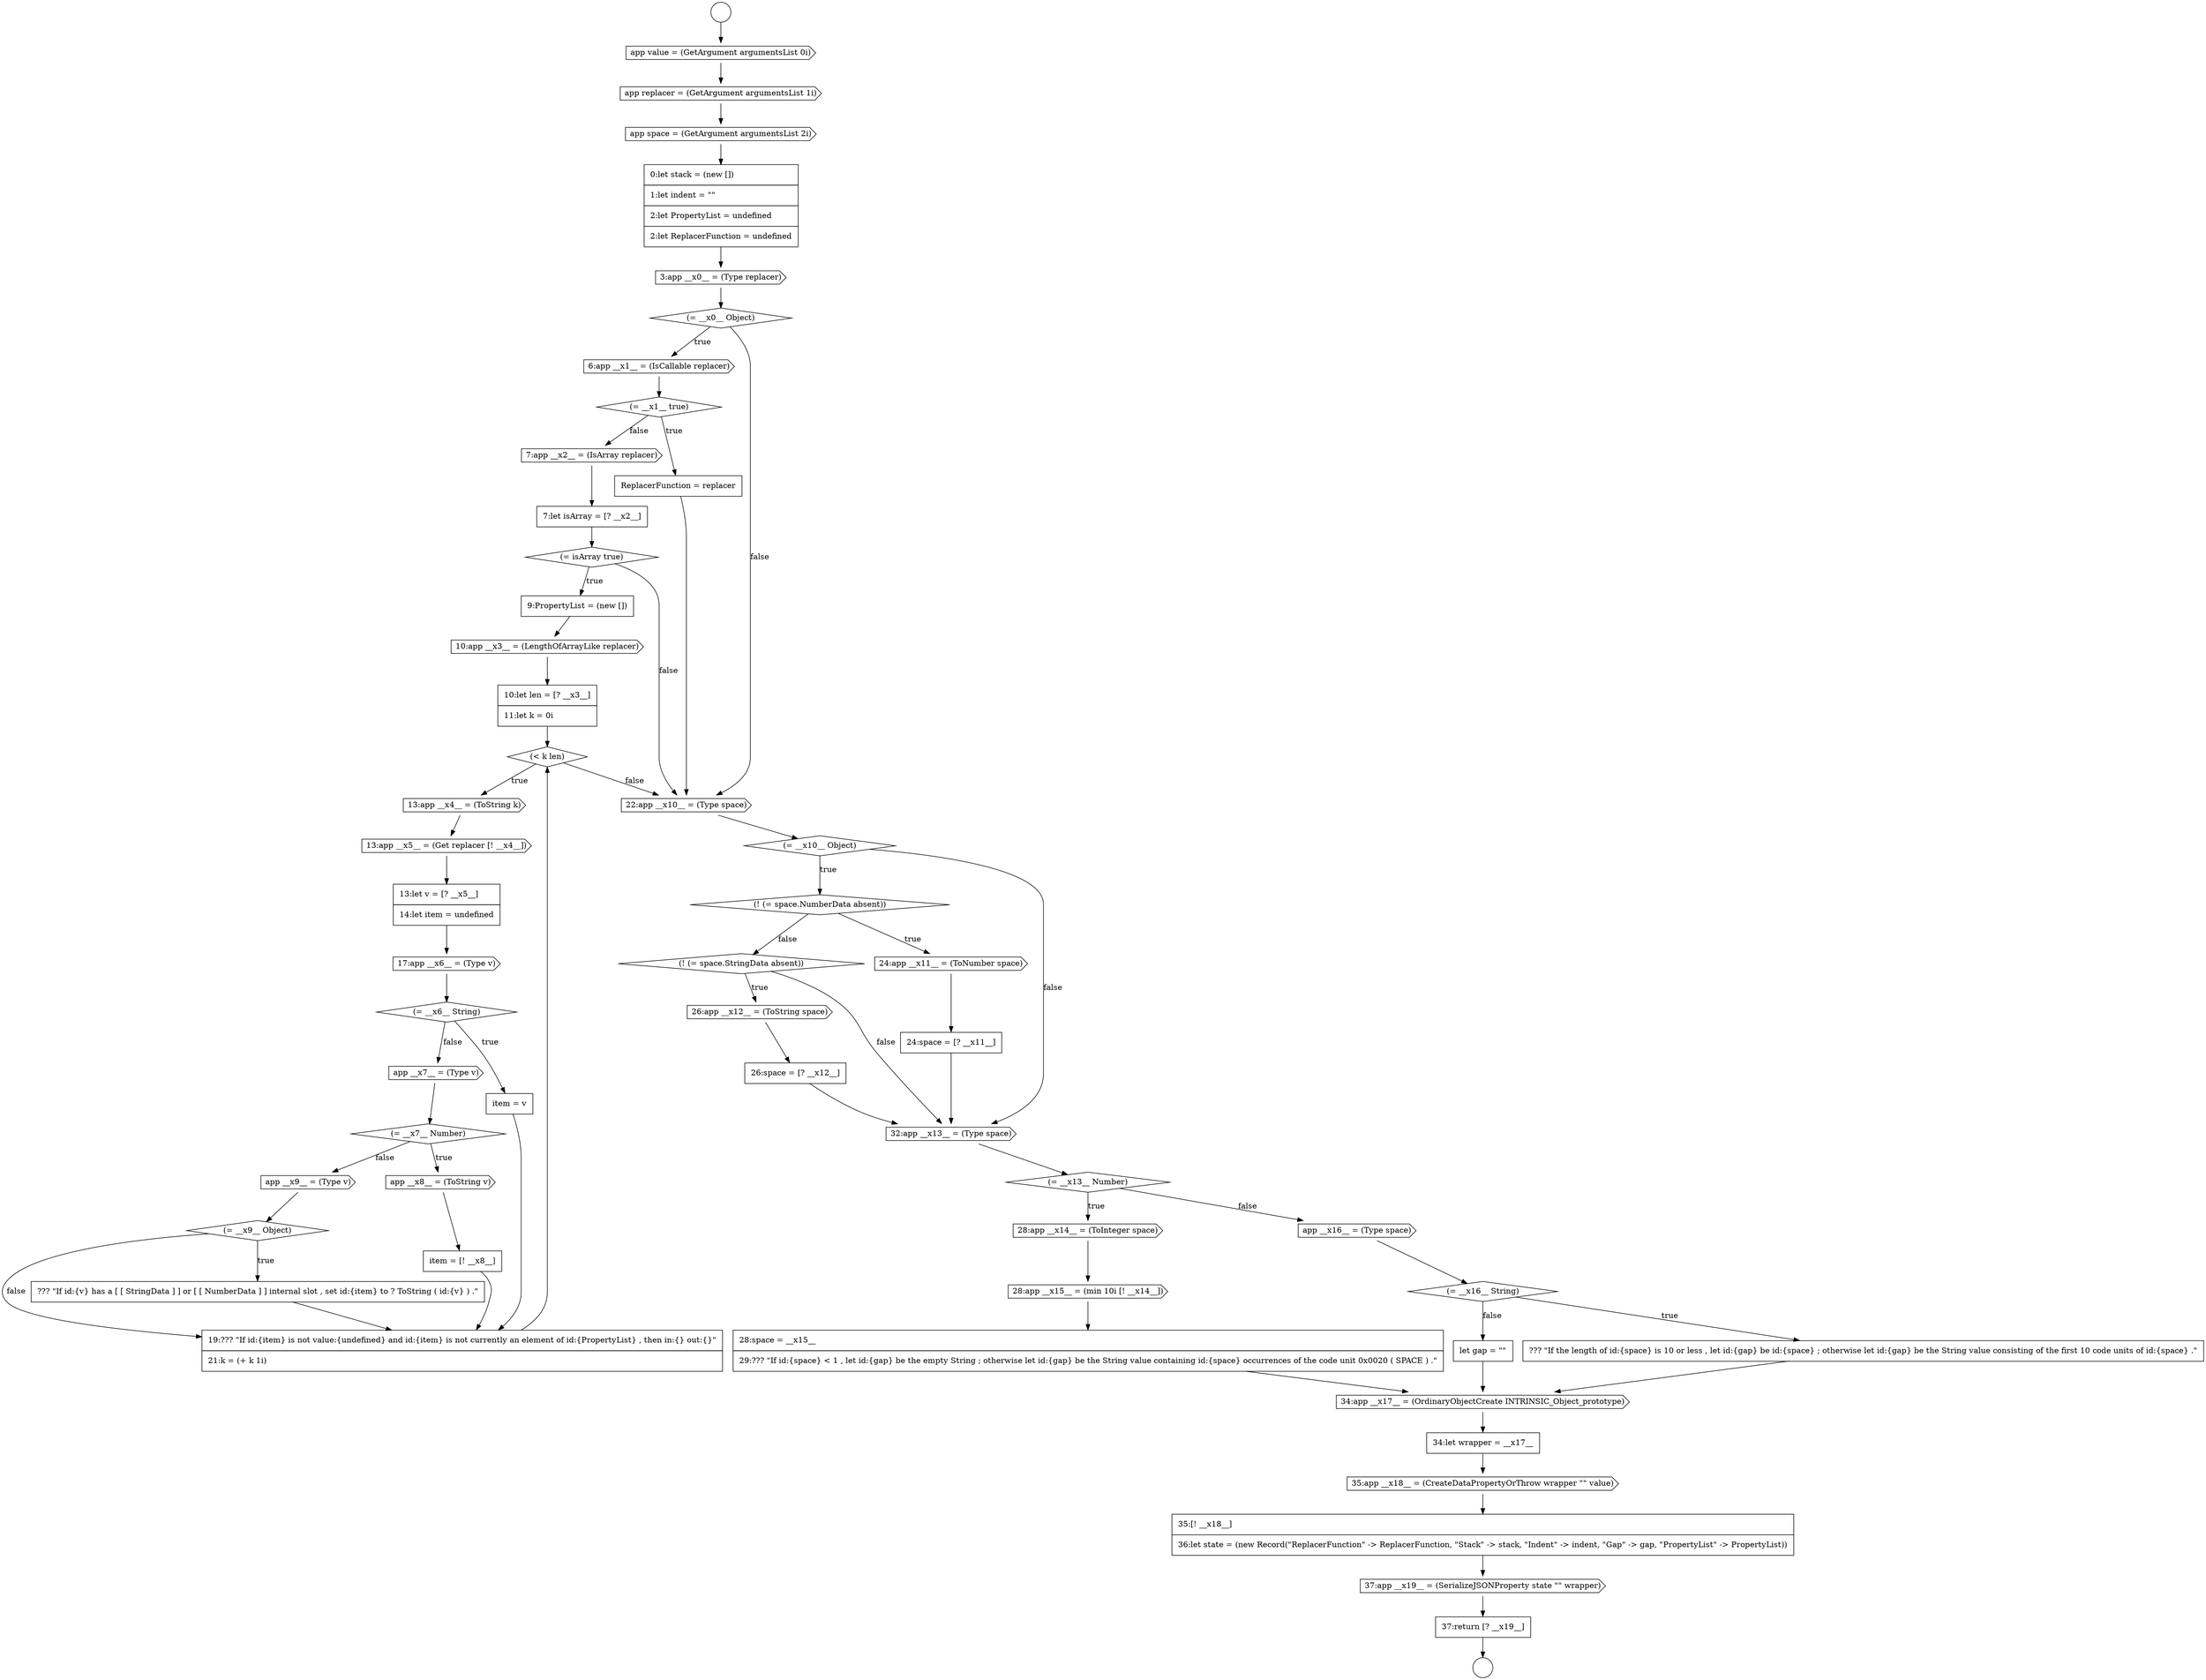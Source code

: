 digraph {
  node0 [shape=circle label=" " color="black" fillcolor="white" style=filled]
  node5 [shape=none, margin=0, label=<<font color="black">
    <table border="0" cellborder="1" cellspacing="0" cellpadding="10">
      <tr><td align="left">0:let stack = (new [])</td></tr>
      <tr><td align="left">1:let indent = &quot;&quot;</td></tr>
      <tr><td align="left">2:let PropertyList = undefined</td></tr>
      <tr><td align="left">2:let ReplacerFunction = undefined</td></tr>
    </table>
  </font>> color="black" fillcolor="white" style=filled]
  node10 [shape=none, margin=0, label=<<font color="black">
    <table border="0" cellborder="1" cellspacing="0" cellpadding="10">
      <tr><td align="left">ReplacerFunction = replacer</td></tr>
    </table>
  </font>> color="black" fillcolor="white" style=filled]
  node1 [shape=circle label=" " color="black" fillcolor="white" style=filled]
  node6 [shape=cds, label=<<font color="black">3:app __x0__ = (Type replacer)</font>> color="black" fillcolor="white" style=filled]
  node2 [shape=cds, label=<<font color="black">app value = (GetArgument argumentsList 0i)</font>> color="black" fillcolor="white" style=filled]
  node8 [shape=cds, label=<<font color="black">6:app __x1__ = (IsCallable replacer)</font>> color="black" fillcolor="white" style=filled]
  node4 [shape=cds, label=<<font color="black">app space = (GetArgument argumentsList 2i)</font>> color="black" fillcolor="white" style=filled]
  node42 [shape=cds, label=<<font color="black">28:app __x14__ = (ToInteger space)</font>> color="black" fillcolor="white" style=filled]
  node24 [shape=cds, label=<<font color="black">app __x7__ = (Type v)</font>> color="black" fillcolor="white" style=filled]
  node37 [shape=diamond, label=<<font color="black">(! (= space.StringData absent))</font>> color="black" fillcolor="white" style=filled]
  node25 [shape=diamond, label=<<font color="black">(= __x7__ Number)</font>> color="black" fillcolor="white" style=filled]
  node52 [shape=none, margin=0, label=<<font color="black">
    <table border="0" cellborder="1" cellspacing="0" cellpadding="10">
      <tr><td align="left">35:[! __x18__]</td></tr>
      <tr><td align="left">36:let state = (new Record(&quot;ReplacerFunction&quot; -&gt; ReplacerFunction, &quot;Stack&quot; -&gt; stack, &quot;Indent&quot; -&gt; indent, &quot;Gap&quot; -&gt; gap, &quot;PropertyList&quot; -&gt; PropertyList))</td></tr>
    </table>
  </font>> color="black" fillcolor="white" style=filled]
  node14 [shape=none, margin=0, label=<<font color="black">
    <table border="0" cellborder="1" cellspacing="0" cellpadding="10">
      <tr><td align="left">9:PropertyList = (new [])</td></tr>
    </table>
  </font>> color="black" fillcolor="white" style=filled]
  node20 [shape=none, margin=0, label=<<font color="black">
    <table border="0" cellborder="1" cellspacing="0" cellpadding="10">
      <tr><td align="left">13:let v = [? __x5__]</td></tr>
      <tr><td align="left">14:let item = undefined</td></tr>
    </table>
  </font>> color="black" fillcolor="white" style=filled]
  node46 [shape=diamond, label=<<font color="black">(= __x16__ String)</font>> color="black" fillcolor="white" style=filled]
  node29 [shape=diamond, label=<<font color="black">(= __x9__ Object)</font>> color="black" fillcolor="white" style=filled]
  node21 [shape=cds, label=<<font color="black">17:app __x6__ = (Type v)</font>> color="black" fillcolor="white" style=filled]
  node33 [shape=diamond, label=<<font color="black">(= __x10__ Object)</font>> color="black" fillcolor="white" style=filled]
  node28 [shape=cds, label=<<font color="black">app __x9__ = (Type v)</font>> color="black" fillcolor="white" style=filled]
  node38 [shape=cds, label=<<font color="black">26:app __x12__ = (ToString space)</font>> color="black" fillcolor="white" style=filled]
  node9 [shape=diamond, label=<<font color="black">(= __x1__ true)</font>> color="black" fillcolor="white" style=filled]
  node53 [shape=cds, label=<<font color="black">37:app __x19__ = (SerializeJSONProperty state &quot;&quot; wrapper)</font>> color="black" fillcolor="white" style=filled]
  node13 [shape=diamond, label=<<font color="black">(= isArray true)</font>> color="black" fillcolor="white" style=filled]
  node41 [shape=diamond, label=<<font color="black">(= __x13__ Number)</font>> color="black" fillcolor="white" style=filled]
  node45 [shape=cds, label=<<font color="black">app __x16__ = (Type space)</font>> color="black" fillcolor="white" style=filled]
  node17 [shape=diamond, label=<<font color="black">(&lt; k len)</font>> color="black" fillcolor="white" style=filled]
  node32 [shape=cds, label=<<font color="black">22:app __x10__ = (Type space)</font>> color="black" fillcolor="white" style=filled]
  node34 [shape=diamond, label=<<font color="black">(! (= space.NumberData absent))</font>> color="black" fillcolor="white" style=filled]
  node22 [shape=diamond, label=<<font color="black">(= __x6__ String)</font>> color="black" fillcolor="white" style=filled]
  node44 [shape=none, margin=0, label=<<font color="black">
    <table border="0" cellborder="1" cellspacing="0" cellpadding="10">
      <tr><td align="left">28:space = __x15__</td></tr>
      <tr><td align="left">29:??? &quot;If id:{space} &lt; 1 , let id:{gap} be the empty String ; otherwise let id:{gap} be the String value containing id:{space} occurrences of the code unit 0x0020 ( SPACE ) .&quot;</td></tr>
    </table>
  </font>> color="black" fillcolor="white" style=filled]
  node27 [shape=none, margin=0, label=<<font color="black">
    <table border="0" cellborder="1" cellspacing="0" cellpadding="10">
      <tr><td align="left">item = [! __x8__]</td></tr>
    </table>
  </font>> color="black" fillcolor="white" style=filled]
  node12 [shape=none, margin=0, label=<<font color="black">
    <table border="0" cellborder="1" cellspacing="0" cellpadding="10">
      <tr><td align="left">7:let isArray = [? __x2__]</td></tr>
    </table>
  </font>> color="black" fillcolor="white" style=filled]
  node54 [shape=none, margin=0, label=<<font color="black">
    <table border="0" cellborder="1" cellspacing="0" cellpadding="10">
      <tr><td align="left">37:return [? __x19__]</td></tr>
    </table>
  </font>> color="black" fillcolor="white" style=filled]
  node49 [shape=cds, label=<<font color="black">34:app __x17__ = (OrdinaryObjectCreate INTRINSIC_Object_prototype)</font>> color="black" fillcolor="white" style=filled]
  node7 [shape=diamond, label=<<font color="black">(= __x0__ Object)</font>> color="black" fillcolor="white" style=filled]
  node39 [shape=none, margin=0, label=<<font color="black">
    <table border="0" cellborder="1" cellspacing="0" cellpadding="10">
      <tr><td align="left">26:space = [? __x12__]</td></tr>
    </table>
  </font>> color="black" fillcolor="white" style=filled]
  node3 [shape=cds, label=<<font color="black">app replacer = (GetArgument argumentsList 1i)</font>> color="black" fillcolor="white" style=filled]
  node35 [shape=cds, label=<<font color="black">24:app __x11__ = (ToNumber space)</font>> color="black" fillcolor="white" style=filled]
  node48 [shape=none, margin=0, label=<<font color="black">
    <table border="0" cellborder="1" cellspacing="0" cellpadding="10">
      <tr><td align="left">let gap = &quot;&quot;</td></tr>
    </table>
  </font>> color="black" fillcolor="white" style=filled]
  node18 [shape=cds, label=<<font color="black">13:app __x4__ = (ToString k)</font>> color="black" fillcolor="white" style=filled]
  node50 [shape=none, margin=0, label=<<font color="black">
    <table border="0" cellborder="1" cellspacing="0" cellpadding="10">
      <tr><td align="left">34:let wrapper = __x17__</td></tr>
    </table>
  </font>> color="black" fillcolor="white" style=filled]
  node16 [shape=none, margin=0, label=<<font color="black">
    <table border="0" cellborder="1" cellspacing="0" cellpadding="10">
      <tr><td align="left">10:let len = [? __x3__]</td></tr>
      <tr><td align="left">11:let k = 0i</td></tr>
    </table>
  </font>> color="black" fillcolor="white" style=filled]
  node31 [shape=none, margin=0, label=<<font color="black">
    <table border="0" cellborder="1" cellspacing="0" cellpadding="10">
      <tr><td align="left">19:??? &quot;If id:{item} is not value:{undefined} and id:{item} is not currently an element of id:{PropertyList} , then in:{} out:{}&quot;</td></tr>
      <tr><td align="left">21:k = (+ k 1i)</td></tr>
    </table>
  </font>> color="black" fillcolor="white" style=filled]
  node11 [shape=cds, label=<<font color="black">7:app __x2__ = (IsArray replacer)</font>> color="black" fillcolor="white" style=filled]
  node43 [shape=cds, label=<<font color="black">28:app __x15__ = (min 10i [! __x14__])</font>> color="black" fillcolor="white" style=filled]
  node40 [shape=cds, label=<<font color="black">32:app __x13__ = (Type space)</font>> color="black" fillcolor="white" style=filled]
  node26 [shape=cds, label=<<font color="black">app __x8__ = (ToString v)</font>> color="black" fillcolor="white" style=filled]
  node23 [shape=none, margin=0, label=<<font color="black">
    <table border="0" cellborder="1" cellspacing="0" cellpadding="10">
      <tr><td align="left">item = v</td></tr>
    </table>
  </font>> color="black" fillcolor="white" style=filled]
  node36 [shape=none, margin=0, label=<<font color="black">
    <table border="0" cellborder="1" cellspacing="0" cellpadding="10">
      <tr><td align="left">24:space = [? __x11__]</td></tr>
    </table>
  </font>> color="black" fillcolor="white" style=filled]
  node30 [shape=none, margin=0, label=<<font color="black">
    <table border="0" cellborder="1" cellspacing="0" cellpadding="10">
      <tr><td align="left">??? &quot;If id:{v} has a [ [ StringData ] ] or [ [ NumberData ] ] internal slot , set id:{item} to ? ToString ( id:{v} ) .&quot;</td></tr>
    </table>
  </font>> color="black" fillcolor="white" style=filled]
  node51 [shape=cds, label=<<font color="black">35:app __x18__ = (CreateDataPropertyOrThrow wrapper &quot;&quot; value)</font>> color="black" fillcolor="white" style=filled]
  node19 [shape=cds, label=<<font color="black">13:app __x5__ = (Get replacer [! __x4__])</font>> color="black" fillcolor="white" style=filled]
  node47 [shape=none, margin=0, label=<<font color="black">
    <table border="0" cellborder="1" cellspacing="0" cellpadding="10">
      <tr><td align="left">??? &quot;If the length of id:{space} is 10 or less , let id:{gap} be id:{space} ; otherwise let id:{gap} be the String value consisting of the first 10 code units of id:{space} .&quot;</td></tr>
    </table>
  </font>> color="black" fillcolor="white" style=filled]
  node15 [shape=cds, label=<<font color="black">10:app __x3__ = (LengthOfArrayLike replacer)</font>> color="black" fillcolor="white" style=filled]
  node12 -> node13 [ color="black"]
  node10 -> node32 [ color="black"]
  node51 -> node52 [ color="black"]
  node16 -> node17 [ color="black"]
  node48 -> node49 [ color="black"]
  node34 -> node35 [label=<<font color="black">true</font>> color="black"]
  node34 -> node37 [label=<<font color="black">false</font>> color="black"]
  node5 -> node6 [ color="black"]
  node53 -> node54 [ color="black"]
  node3 -> node4 [ color="black"]
  node28 -> node29 [ color="black"]
  node13 -> node14 [label=<<font color="black">true</font>> color="black"]
  node13 -> node32 [label=<<font color="black">false</font>> color="black"]
  node39 -> node40 [ color="black"]
  node42 -> node43 [ color="black"]
  node18 -> node19 [ color="black"]
  node2 -> node3 [ color="black"]
  node15 -> node16 [ color="black"]
  node22 -> node23 [label=<<font color="black">true</font>> color="black"]
  node22 -> node24 [label=<<font color="black">false</font>> color="black"]
  node11 -> node12 [ color="black"]
  node7 -> node8 [label=<<font color="black">true</font>> color="black"]
  node7 -> node32 [label=<<font color="black">false</font>> color="black"]
  node9 -> node10 [label=<<font color="black">true</font>> color="black"]
  node9 -> node11 [label=<<font color="black">false</font>> color="black"]
  node54 -> node1 [ color="black"]
  node25 -> node26 [label=<<font color="black">true</font>> color="black"]
  node25 -> node28 [label=<<font color="black">false</font>> color="black"]
  node19 -> node20 [ color="black"]
  node35 -> node36 [ color="black"]
  node46 -> node47 [label=<<font color="black">true</font>> color="black"]
  node46 -> node48 [label=<<font color="black">false</font>> color="black"]
  node44 -> node49 [ color="black"]
  node45 -> node46 [ color="black"]
  node0 -> node2 [ color="black"]
  node52 -> node53 [ color="black"]
  node6 -> node7 [ color="black"]
  node43 -> node44 [ color="black"]
  node36 -> node40 [ color="black"]
  node17 -> node18 [label=<<font color="black">true</font>> color="black"]
  node17 -> node32 [label=<<font color="black">false</font>> color="black"]
  node14 -> node15 [ color="black"]
  node27 -> node31 [ color="black"]
  node40 -> node41 [ color="black"]
  node30 -> node31 [ color="black"]
  node47 -> node49 [ color="black"]
  node37 -> node38 [label=<<font color="black">true</font>> color="black"]
  node37 -> node40 [label=<<font color="black">false</font>> color="black"]
  node26 -> node27 [ color="black"]
  node23 -> node31 [ color="black"]
  node50 -> node51 [ color="black"]
  node4 -> node5 [ color="black"]
  node8 -> node9 [ color="black"]
  node21 -> node22 [ color="black"]
  node20 -> node21 [ color="black"]
  node24 -> node25 [ color="black"]
  node49 -> node50 [ color="black"]
  node41 -> node42 [label=<<font color="black">true</font>> color="black"]
  node41 -> node45 [label=<<font color="black">false</font>> color="black"]
  node29 -> node30 [label=<<font color="black">true</font>> color="black"]
  node29 -> node31 [label=<<font color="black">false</font>> color="black"]
  node38 -> node39 [ color="black"]
  node31 -> node17 [ color="black"]
  node32 -> node33 [ color="black"]
  node33 -> node34 [label=<<font color="black">true</font>> color="black"]
  node33 -> node40 [label=<<font color="black">false</font>> color="black"]
}
